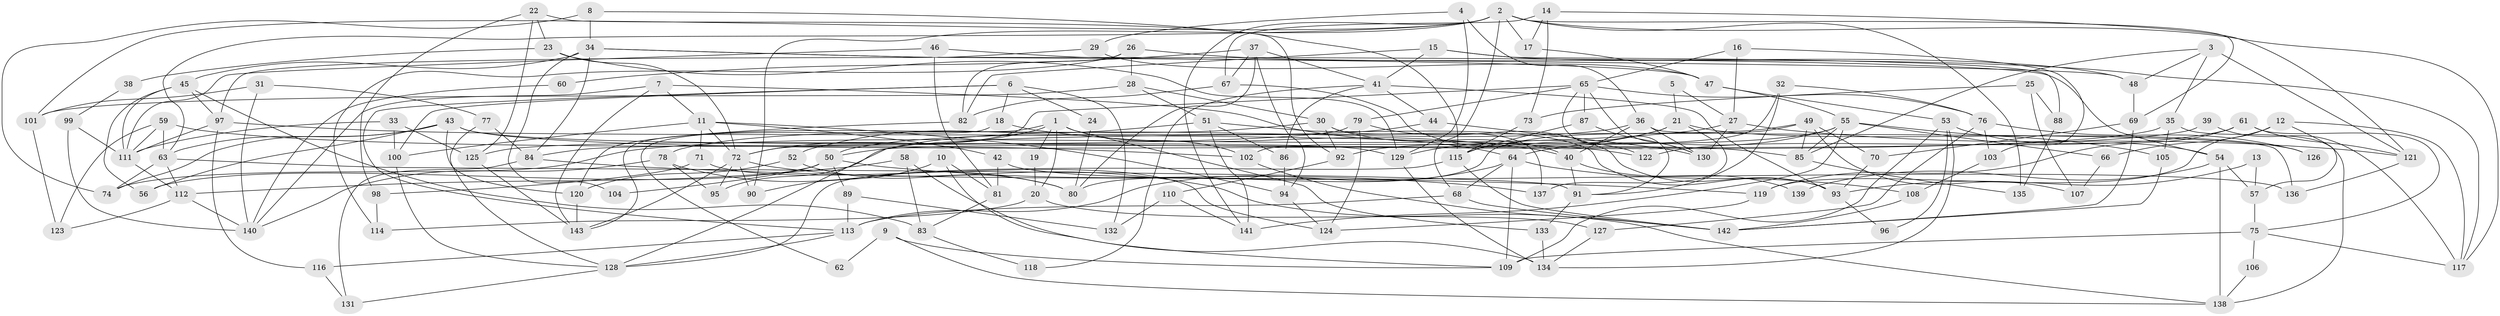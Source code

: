 // Generated by graph-tools (version 1.1) at 2025/36/03/09/25 02:36:00]
// undirected, 143 vertices, 286 edges
graph export_dot {
graph [start="1"]
  node [color=gray90,style=filled];
  1;
  2;
  3;
  4;
  5;
  6;
  7;
  8;
  9;
  10;
  11;
  12;
  13;
  14;
  15;
  16;
  17;
  18;
  19;
  20;
  21;
  22;
  23;
  24;
  25;
  26;
  27;
  28;
  29;
  30;
  31;
  32;
  33;
  34;
  35;
  36;
  37;
  38;
  39;
  40;
  41;
  42;
  43;
  44;
  45;
  46;
  47;
  48;
  49;
  50;
  51;
  52;
  53;
  54;
  55;
  56;
  57;
  58;
  59;
  60;
  61;
  62;
  63;
  64;
  65;
  66;
  67;
  68;
  69;
  70;
  71;
  72;
  73;
  74;
  75;
  76;
  77;
  78;
  79;
  80;
  81;
  82;
  83;
  84;
  85;
  86;
  87;
  88;
  89;
  90;
  91;
  92;
  93;
  94;
  95;
  96;
  97;
  98;
  99;
  100;
  101;
  102;
  103;
  104;
  105;
  106;
  107;
  108;
  109;
  110;
  111;
  112;
  113;
  114;
  115;
  116;
  117;
  118;
  119;
  120;
  121;
  122;
  123;
  124;
  125;
  126;
  127;
  128;
  129;
  130;
  131;
  132;
  133;
  134;
  135;
  136;
  137;
  138;
  139;
  140;
  141;
  142;
  143;
  1 -- 102;
  1 -- 72;
  1 -- 19;
  1 -- 20;
  1 -- 62;
  1 -- 133;
  2 -- 69;
  2 -- 68;
  2 -- 17;
  2 -- 63;
  2 -- 90;
  2 -- 101;
  2 -- 117;
  2 -- 135;
  2 -- 141;
  3 -- 121;
  3 -- 48;
  3 -- 35;
  3 -- 85;
  4 -- 129;
  4 -- 36;
  4 -- 29;
  5 -- 27;
  5 -- 21;
  6 -- 100;
  6 -- 113;
  6 -- 18;
  6 -- 24;
  6 -- 132;
  7 -- 140;
  7 -- 143;
  7 -- 11;
  7 -- 64;
  8 -- 115;
  8 -- 74;
  8 -- 34;
  9 -- 138;
  9 -- 109;
  9 -- 62;
  10 -- 81;
  10 -- 90;
  10 -- 109;
  11 -- 72;
  11 -- 42;
  11 -- 71;
  11 -- 94;
  11 -- 100;
  12 -- 117;
  12 -- 119;
  12 -- 57;
  12 -- 66;
  13 -- 57;
  13 -- 93;
  14 -- 67;
  14 -- 17;
  14 -- 73;
  14 -- 121;
  15 -- 41;
  15 -- 48;
  15 -- 82;
  15 -- 88;
  16 -- 27;
  16 -- 65;
  16 -- 103;
  17 -- 47;
  18 -- 143;
  18 -- 40;
  19 -- 20;
  20 -- 127;
  20 -- 114;
  21 -- 129;
  21 -- 137;
  21 -- 115;
  21 -- 126;
  22 -- 125;
  22 -- 92;
  22 -- 23;
  22 -- 98;
  23 -- 72;
  23 -- 38;
  23 -- 129;
  24 -- 80;
  25 -- 107;
  25 -- 88;
  25 -- 73;
  26 -- 117;
  26 -- 28;
  26 -- 82;
  26 -- 114;
  27 -- 130;
  27 -- 121;
  27 -- 74;
  28 -- 51;
  28 -- 30;
  28 -- 101;
  29 -- 97;
  29 -- 47;
  30 -- 40;
  30 -- 78;
  30 -- 92;
  30 -- 137;
  31 -- 77;
  31 -- 101;
  31 -- 140;
  32 -- 76;
  32 -- 91;
  32 -- 102;
  33 -- 111;
  33 -- 100;
  33 -- 125;
  34 -- 54;
  34 -- 45;
  34 -- 48;
  34 -- 84;
  34 -- 104;
  35 -- 125;
  35 -- 105;
  35 -- 138;
  36 -- 130;
  36 -- 40;
  36 -- 128;
  36 -- 136;
  37 -- 80;
  37 -- 94;
  37 -- 41;
  37 -- 60;
  37 -- 67;
  38 -- 99;
  39 -- 117;
  39 -- 50;
  40 -- 91;
  40 -- 139;
  41 -- 93;
  41 -- 44;
  41 -- 86;
  41 -- 118;
  42 -- 81;
  42 -- 136;
  43 -- 74;
  43 -- 63;
  43 -- 56;
  43 -- 85;
  43 -- 120;
  43 -- 129;
  44 -- 50;
  44 -- 130;
  45 -- 111;
  45 -- 56;
  45 -- 83;
  45 -- 97;
  46 -- 111;
  46 -- 47;
  46 -- 81;
  47 -- 55;
  47 -- 53;
  48 -- 69;
  49 -- 95;
  49 -- 85;
  49 -- 70;
  49 -- 80;
  49 -- 107;
  50 -- 89;
  50 -- 56;
  50 -- 104;
  50 -- 137;
  51 -- 86;
  51 -- 141;
  51 -- 52;
  51 -- 93;
  52 -- 120;
  52 -- 80;
  53 -- 109;
  53 -- 54;
  53 -- 96;
  53 -- 134;
  54 -- 57;
  54 -- 138;
  54 -- 139;
  55 -- 85;
  55 -- 64;
  55 -- 66;
  55 -- 92;
  55 -- 105;
  55 -- 141;
  57 -- 75;
  58 -- 134;
  58 -- 112;
  58 -- 83;
  59 -- 63;
  59 -- 102;
  59 -- 111;
  59 -- 123;
  60 -- 140;
  61 -- 121;
  61 -- 122;
  61 -- 75;
  61 -- 119;
  63 -- 112;
  63 -- 74;
  63 -- 91;
  64 -- 68;
  64 -- 108;
  64 -- 109;
  64 -- 113;
  65 -- 87;
  65 -- 91;
  65 -- 72;
  65 -- 76;
  65 -- 79;
  65 -- 130;
  66 -- 107;
  67 -- 82;
  67 -- 122;
  68 -- 142;
  68 -- 113;
  69 -- 142;
  69 -- 70;
  70 -- 93;
  71 -- 98;
  71 -- 124;
  72 -- 138;
  72 -- 90;
  72 -- 95;
  72 -- 143;
  73 -- 115;
  75 -- 109;
  75 -- 106;
  75 -- 117;
  76 -- 103;
  76 -- 126;
  76 -- 127;
  77 -- 128;
  77 -- 84;
  78 -- 140;
  78 -- 80;
  78 -- 95;
  79 -- 84;
  79 -- 93;
  79 -- 124;
  81 -- 83;
  82 -- 120;
  83 -- 118;
  84 -- 119;
  84 -- 131;
  85 -- 135;
  86 -- 94;
  87 -- 115;
  87 -- 130;
  88 -- 135;
  89 -- 132;
  89 -- 113;
  91 -- 133;
  92 -- 110;
  93 -- 96;
  94 -- 124;
  97 -- 116;
  97 -- 111;
  97 -- 122;
  98 -- 114;
  99 -- 140;
  99 -- 111;
  100 -- 128;
  101 -- 123;
  102 -- 142;
  103 -- 108;
  105 -- 142;
  106 -- 138;
  108 -- 142;
  110 -- 141;
  110 -- 132;
  111 -- 112;
  112 -- 123;
  112 -- 140;
  113 -- 128;
  113 -- 116;
  115 -- 128;
  115 -- 142;
  116 -- 131;
  119 -- 124;
  120 -- 143;
  121 -- 136;
  125 -- 143;
  127 -- 134;
  128 -- 131;
  129 -- 134;
  133 -- 134;
}
